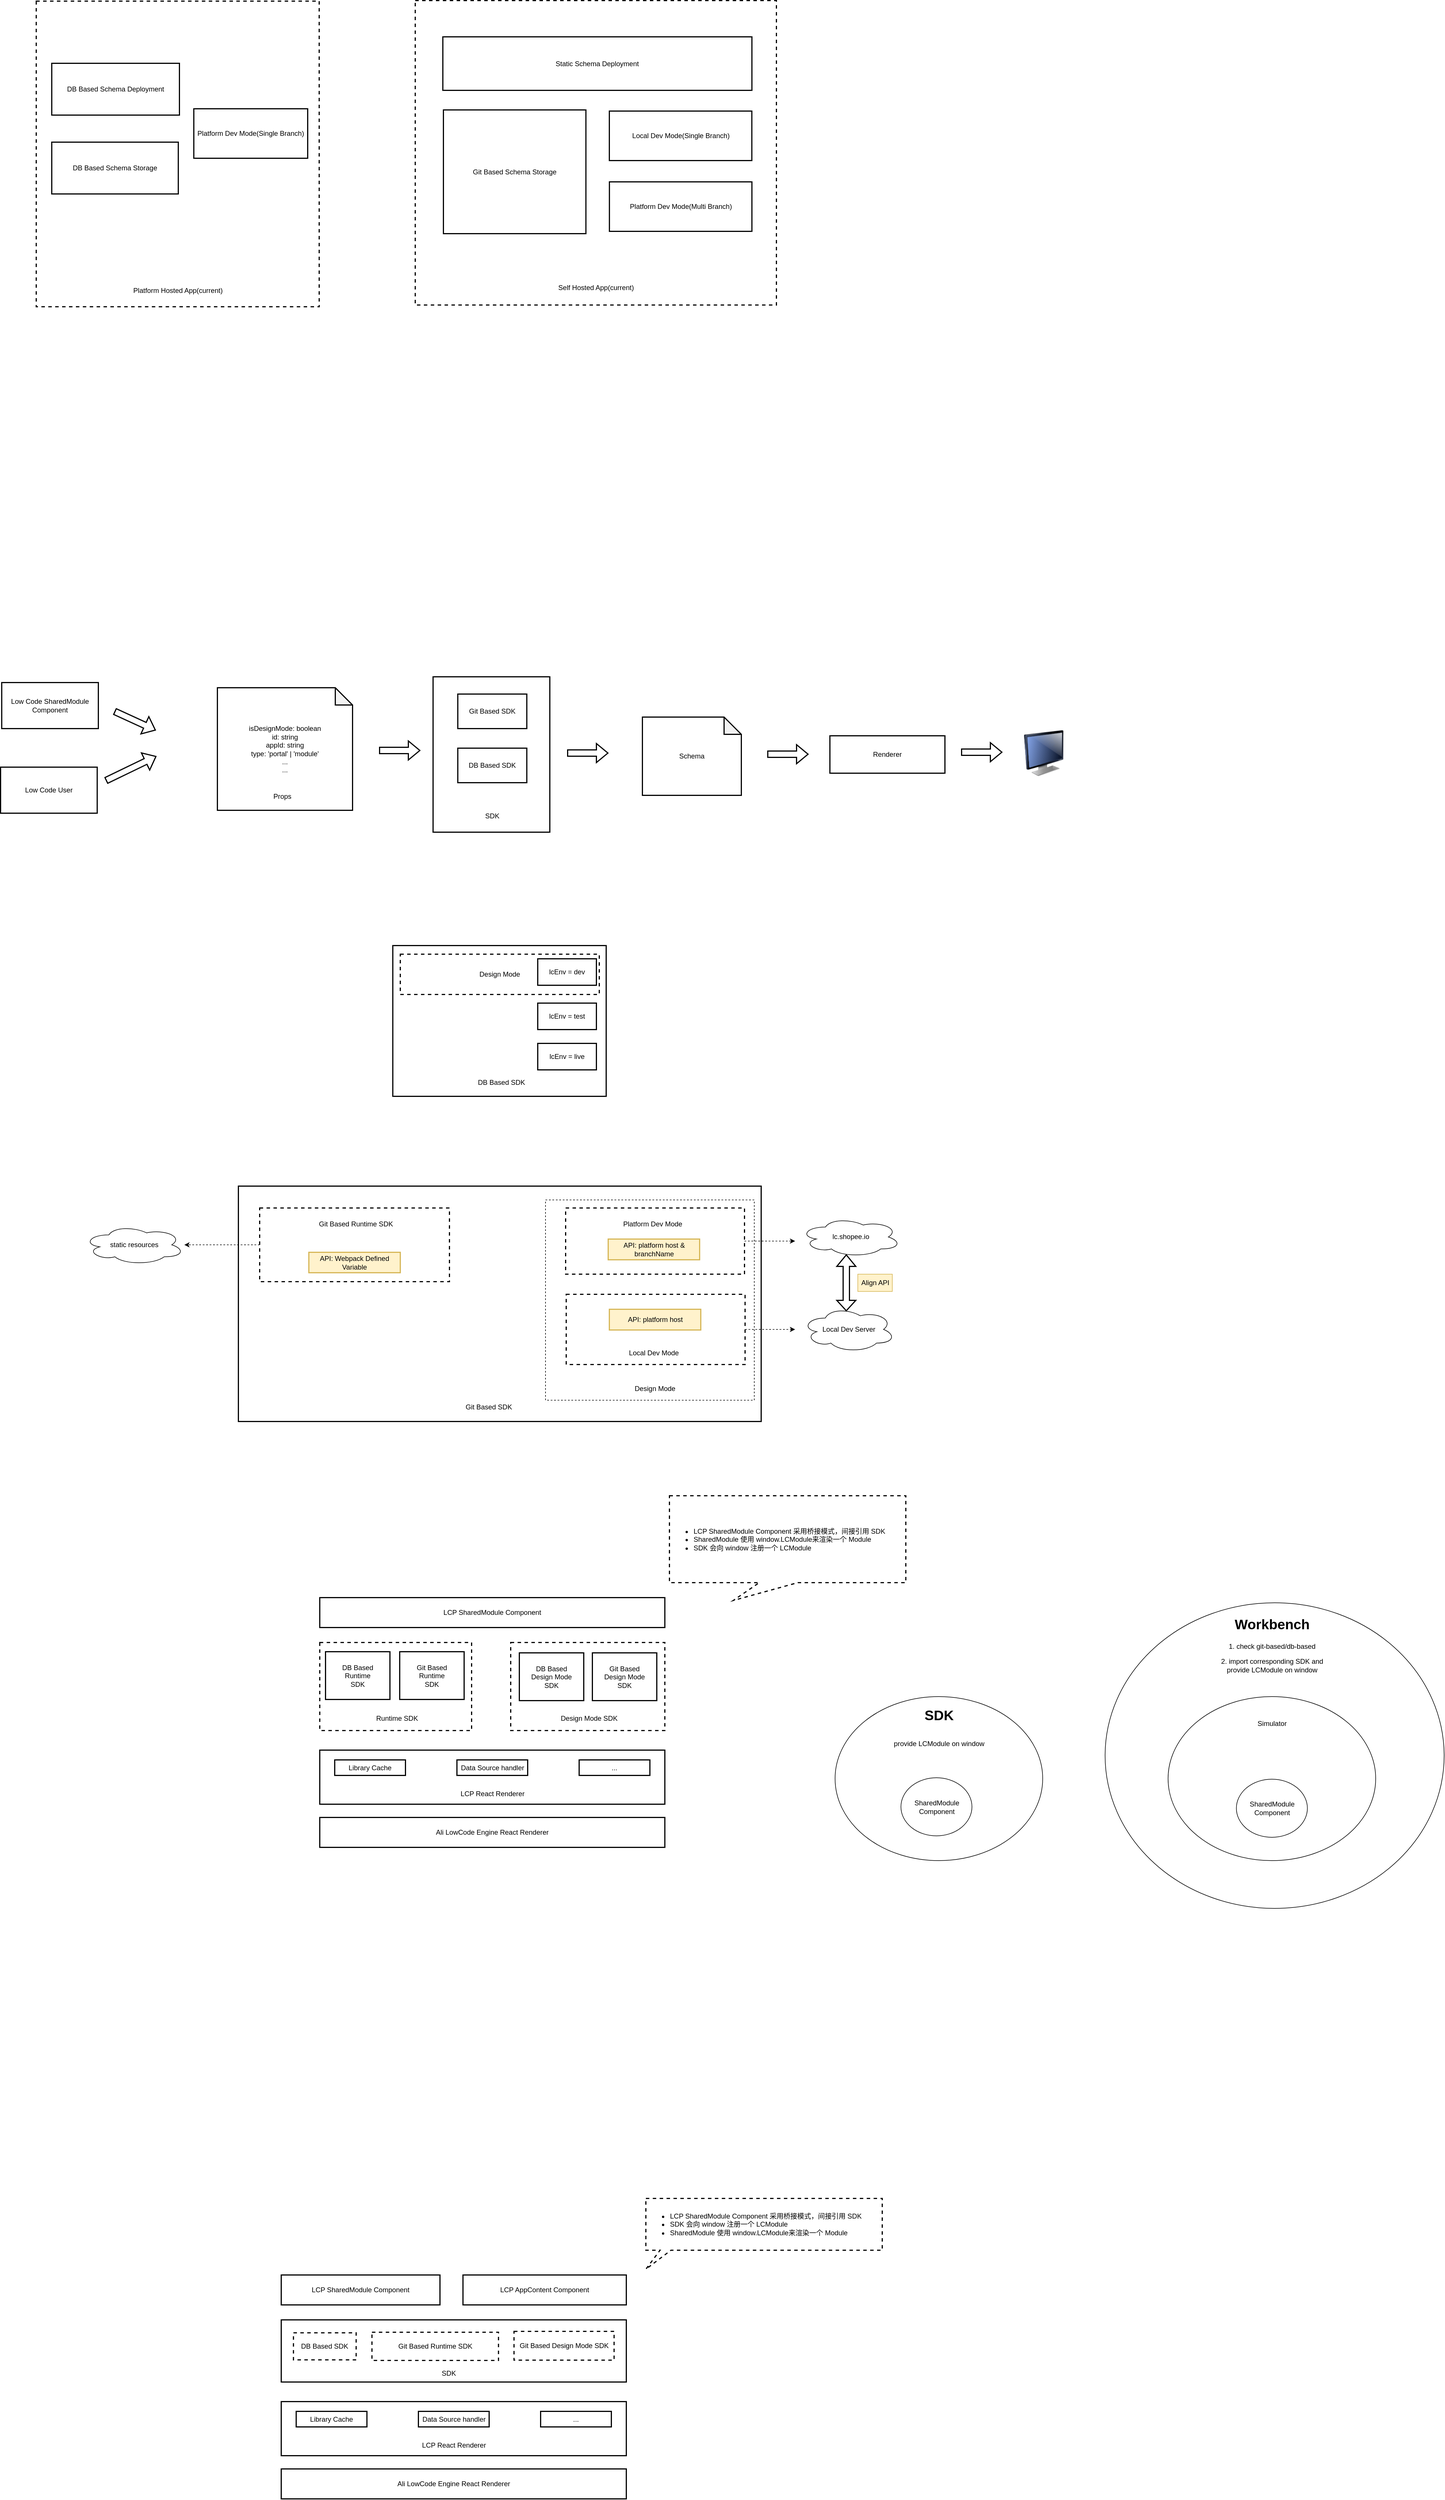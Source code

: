 <mxfile version="21.7.0" type="github">
  <diagram name="Page-1" id="zMhFkTFcq4nP1bQZMF7s">
    <mxGraphModel dx="1585" dy="2480" grid="0" gridSize="10" guides="1" tooltips="1" connect="1" arrows="1" fold="1" page="0" pageScale="1" pageWidth="827" pageHeight="1169" math="0" shadow="0">
      <root>
        <mxCell id="0" />
        <mxCell id="1" parent="0" />
        <mxCell id="_0B7o2slm0ZhwUwVEMTE-127" value="" style="ellipse;whiteSpace=wrap;html=1;" parent="1" vertex="1">
          <mxGeometry x="1952.5" y="1545" width="589.5" height="531" as="geometry" />
        </mxCell>
        <mxCell id="_0B7o2slm0ZhwUwVEMTE-31" value="" style="rounded=0;whiteSpace=wrap;html=1;strokeWidth=2;" parent="1" vertex="1">
          <mxGeometry x="445.5" y="821" width="909" height="409" as="geometry" />
        </mxCell>
        <mxCell id="_0B7o2slm0ZhwUwVEMTE-87" value="" style="rounded=0;whiteSpace=wrap;html=1;dashed=1;" parent="1" vertex="1">
          <mxGeometry x="979.5" y="845" width="363" height="348" as="geometry" />
        </mxCell>
        <mxCell id="_0B7o2slm0ZhwUwVEMTE-21" value="" style="rounded=0;whiteSpace=wrap;html=1;strokeWidth=2;" parent="1" vertex="1">
          <mxGeometry x="714" y="403" width="371" height="262" as="geometry" />
        </mxCell>
        <mxCell id="_0B7o2slm0ZhwUwVEMTE-22" value="DB Based SDK" style="text;strokeColor=none;align=center;fillColor=none;html=1;verticalAlign=middle;whiteSpace=wrap;rounded=0;" parent="1" vertex="1">
          <mxGeometry x="816" y="626" width="174" height="29" as="geometry" />
        </mxCell>
        <mxCell id="_0B7o2slm0ZhwUwVEMTE-27" value="Design Mode" style="rounded=0;whiteSpace=wrap;html=1;strokeWidth=2;dashed=1;" parent="1" vertex="1">
          <mxGeometry x="727" y="418" width="346" height="70" as="geometry" />
        </mxCell>
        <mxCell id="_0B7o2slm0ZhwUwVEMTE-32" value="Design Mode" style="text;strokeColor=none;align=center;fillColor=none;html=1;verticalAlign=middle;whiteSpace=wrap;rounded=0;" parent="1" vertex="1">
          <mxGeometry x="1083" y="1158" width="174" height="29" as="geometry" />
        </mxCell>
        <mxCell id="_0B7o2slm0ZhwUwVEMTE-38" style="edgeStyle=orthogonalEdgeStyle;rounded=0;orthogonalLoop=1;jettySize=auto;html=1;entryX=0;entryY=0.5;entryDx=0;entryDy=0;dashed=1;" parent="1" source="_0B7o2slm0ZhwUwVEMTE-33" edge="1">
          <mxGeometry relative="1" as="geometry">
            <mxPoint x="1413.5" y="916.5" as="targetPoint" />
          </mxGeometry>
        </mxCell>
        <mxCell id="_0B7o2slm0ZhwUwVEMTE-33" value="" style="rounded=0;whiteSpace=wrap;html=1;strokeWidth=2;dashed=1;" parent="1" vertex="1">
          <mxGeometry x="1014.5" y="859" width="311" height="115" as="geometry" />
        </mxCell>
        <mxCell id="_0B7o2slm0ZhwUwVEMTE-39" style="edgeStyle=orthogonalEdgeStyle;rounded=0;orthogonalLoop=1;jettySize=auto;html=1;dashed=1;" parent="1" source="_0B7o2slm0ZhwUwVEMTE-34" edge="1">
          <mxGeometry relative="1" as="geometry">
            <mxPoint x="1413.5" y="1070" as="targetPoint" />
          </mxGeometry>
        </mxCell>
        <mxCell id="_0B7o2slm0ZhwUwVEMTE-34" value="" style="rounded=0;whiteSpace=wrap;html=1;strokeWidth=2;dashed=1;" parent="1" vertex="1">
          <mxGeometry x="1015.5" y="1009" width="311" height="122" as="geometry" />
        </mxCell>
        <mxCell id="_0B7o2slm0ZhwUwVEMTE-40" value="" style="shape=flexArrow;endArrow=classic;startArrow=classic;html=1;rounded=0;width=10;startSize=5.33;strokeWidth=2;" parent="1" edge="1">
          <mxGeometry width="100" height="100" relative="1" as="geometry">
            <mxPoint x="1502.5" y="1038.5" as="sourcePoint" />
            <mxPoint x="1502.5" y="939.5" as="targetPoint" />
          </mxGeometry>
        </mxCell>
        <mxCell id="_0B7o2slm0ZhwUwVEMTE-41" value="Align API" style="text;strokeColor=#d6b656;align=center;fillColor=#fff2cc;html=1;verticalAlign=middle;whiteSpace=wrap;rounded=0;" parent="1" vertex="1">
          <mxGeometry x="1522.5" y="974" width="60" height="30" as="geometry" />
        </mxCell>
        <mxCell id="_0B7o2slm0ZhwUwVEMTE-42" value="Platform Dev Mode" style="text;strokeColor=none;align=center;fillColor=none;html=1;verticalAlign=middle;whiteSpace=wrap;rounded=0;" parent="1" vertex="1">
          <mxGeometry x="1078.5" y="872" width="174" height="29" as="geometry" />
        </mxCell>
        <mxCell id="_0B7o2slm0ZhwUwVEMTE-43" value="API: platform host &amp;amp; branchName" style="rounded=0;whiteSpace=wrap;html=1;strokeWidth=2;fillColor=#fff2cc;strokeColor=#d6b656;" parent="1" vertex="1">
          <mxGeometry x="1088.5" y="913" width="159" height="36" as="geometry" />
        </mxCell>
        <mxCell id="_0B7o2slm0ZhwUwVEMTE-45" value="lcEnv = dev" style="rounded=0;whiteSpace=wrap;html=1;strokeWidth=2;" parent="1" vertex="1">
          <mxGeometry x="966" y="426" width="102" height="46" as="geometry" />
        </mxCell>
        <mxCell id="_0B7o2slm0ZhwUwVEMTE-46" value="lcEnv = test" style="rounded=0;whiteSpace=wrap;html=1;strokeWidth=2;" parent="1" vertex="1">
          <mxGeometry x="966" y="503" width="102" height="46" as="geometry" />
        </mxCell>
        <mxCell id="_0B7o2slm0ZhwUwVEMTE-47" value="lcEnv = live" style="rounded=0;whiteSpace=wrap;html=1;strokeWidth=2;" parent="1" vertex="1">
          <mxGeometry x="966" y="573" width="102" height="46" as="geometry" />
        </mxCell>
        <mxCell id="_0B7o2slm0ZhwUwVEMTE-48" value="&lt;meta charset=&quot;utf-8&quot;&gt;&lt;span style=&quot;color: rgb(0, 0, 0); font-family: Helvetica; font-size: 12px; font-style: normal; font-variant-ligatures: normal; font-variant-caps: normal; font-weight: 400; letter-spacing: normal; orphans: 2; text-align: center; text-indent: 0px; text-transform: none; widows: 2; word-spacing: 0px; -webkit-text-stroke-width: 0px; background-color: rgb(255, 255, 255); text-decoration-thickness: initial; text-decoration-style: initial; text-decoration-color: initial; float: none; display: inline !important;&quot;&gt;lc.shopee.io&lt;/span&gt;" style="ellipse;shape=cloud;whiteSpace=wrap;html=1;" parent="1" vertex="1">
          <mxGeometry x="1422.5" y="874.75" width="175" height="69.25" as="geometry" />
        </mxCell>
        <mxCell id="_0B7o2slm0ZhwUwVEMTE-49" value="Local Dev Server" style="ellipse;shape=cloud;whiteSpace=wrap;html=1;" parent="1" vertex="1">
          <mxGeometry x="1425.5" y="1030.5" width="162" height="79" as="geometry" />
        </mxCell>
        <mxCell id="_0B7o2slm0ZhwUwVEMTE-52" value="API: platform host" style="rounded=0;whiteSpace=wrap;html=1;strokeWidth=2;fillColor=#fff2cc;strokeColor=#d6b656;" parent="1" vertex="1">
          <mxGeometry x="1090.5" y="1035" width="159" height="36" as="geometry" />
        </mxCell>
        <mxCell id="_0B7o2slm0ZhwUwVEMTE-53" value="Local Dev Mode" style="text;strokeColor=none;align=center;fillColor=none;html=1;verticalAlign=middle;whiteSpace=wrap;rounded=0;" parent="1" vertex="1">
          <mxGeometry x="1081" y="1096" width="174" height="29" as="geometry" />
        </mxCell>
        <mxCell id="_0B7o2slm0ZhwUwVEMTE-85" style="edgeStyle=orthogonalEdgeStyle;rounded=0;orthogonalLoop=1;jettySize=auto;html=1;dashed=1;" parent="1" source="_0B7o2slm0ZhwUwVEMTE-54" target="_0B7o2slm0ZhwUwVEMTE-83" edge="1">
          <mxGeometry relative="1" as="geometry" />
        </mxCell>
        <mxCell id="_0B7o2slm0ZhwUwVEMTE-54" value="" style="rounded=0;whiteSpace=wrap;html=1;strokeWidth=2;dashed=1;" parent="1" vertex="1">
          <mxGeometry x="482.5" y="859" width="330" height="128" as="geometry" />
        </mxCell>
        <mxCell id="_0B7o2slm0ZhwUwVEMTE-56" value="" style="rounded=0;whiteSpace=wrap;html=1;strokeWidth=2;" parent="1" vertex="1">
          <mxGeometry x="784" y="-64" width="203" height="270" as="geometry" />
        </mxCell>
        <mxCell id="_0B7o2slm0ZhwUwVEMTE-60" value="Renderer" style="rounded=0;whiteSpace=wrap;html=1;strokeWidth=2;" parent="1" vertex="1">
          <mxGeometry x="1474" y="38.5" width="200" height="65" as="geometry" />
        </mxCell>
        <mxCell id="_0B7o2slm0ZhwUwVEMTE-64" value="" style="image;html=1;image=img/lib/clip_art/computers/Monitor_128x128.png" parent="1" vertex="1">
          <mxGeometry x="1806" y="29" width="80" height="80" as="geometry" />
        </mxCell>
        <mxCell id="_0B7o2slm0ZhwUwVEMTE-65" value="" style="shape=flexArrow;endArrow=classic;html=1;rounded=0;strokeWidth=2;" parent="1" edge="1">
          <mxGeometry width="50" height="50" relative="1" as="geometry">
            <mxPoint x="1365" y="70.5" as="sourcePoint" />
            <mxPoint x="1437" y="70.5" as="targetPoint" />
          </mxGeometry>
        </mxCell>
        <mxCell id="_0B7o2slm0ZhwUwVEMTE-66" value="" style="shape=flexArrow;endArrow=classic;html=1;rounded=0;strokeWidth=2;" parent="1" edge="1">
          <mxGeometry width="50" height="50" relative="1" as="geometry">
            <mxPoint x="1702" y="67" as="sourcePoint" />
            <mxPoint x="1774" y="67" as="targetPoint" />
          </mxGeometry>
        </mxCell>
        <mxCell id="_0B7o2slm0ZhwUwVEMTE-67" value="" style="shape=flexArrow;endArrow=classic;html=1;rounded=0;strokeWidth=2;" parent="1" edge="1">
          <mxGeometry width="50" height="50" relative="1" as="geometry">
            <mxPoint x="1017" y="68.5" as="sourcePoint" />
            <mxPoint x="1089" y="68.5" as="targetPoint" />
          </mxGeometry>
        </mxCell>
        <mxCell id="_0B7o2slm0ZhwUwVEMTE-68" value="" style="shape=flexArrow;endArrow=classic;html=1;rounded=0;strokeWidth=2;" parent="1" edge="1">
          <mxGeometry width="50" height="50" relative="1" as="geometry">
            <mxPoint x="690" y="64" as="sourcePoint" />
            <mxPoint x="762" y="64" as="targetPoint" />
          </mxGeometry>
        </mxCell>
        <mxCell id="_0B7o2slm0ZhwUwVEMTE-69" value="Low Code SharedModule Component" style="rounded=0;whiteSpace=wrap;html=1;strokeWidth=2;" parent="1" vertex="1">
          <mxGeometry x="34" y="-54" width="168" height="80" as="geometry" />
        </mxCell>
        <mxCell id="_0B7o2slm0ZhwUwVEMTE-70" value="Low Code User" style="rounded=0;whiteSpace=wrap;html=1;strokeWidth=2;" parent="1" vertex="1">
          <mxGeometry x="32" y="93" width="168" height="80" as="geometry" />
        </mxCell>
        <mxCell id="_0B7o2slm0ZhwUwVEMTE-71" value="" style="shape=flexArrow;endArrow=classic;html=1;rounded=0;strokeWidth=2;" parent="1" edge="1">
          <mxGeometry width="50" height="50" relative="1" as="geometry">
            <mxPoint x="230" y="-4" as="sourcePoint" />
            <mxPoint x="302" y="29" as="targetPoint" />
          </mxGeometry>
        </mxCell>
        <mxCell id="_0B7o2slm0ZhwUwVEMTE-73" value="" style="shape=flexArrow;endArrow=classic;html=1;rounded=0;strokeWidth=2;" parent="1" edge="1">
          <mxGeometry width="50" height="50" relative="1" as="geometry">
            <mxPoint x="215" y="116.5" as="sourcePoint" />
            <mxPoint x="303" y="74" as="targetPoint" />
          </mxGeometry>
        </mxCell>
        <mxCell id="_0B7o2slm0ZhwUwVEMTE-74" value="SDK" style="text;strokeColor=none;align=center;fillColor=none;html=1;verticalAlign=middle;whiteSpace=wrap;rounded=0;strokeWidth=2;" parent="1" vertex="1">
          <mxGeometry x="857" y="163" width="60" height="30" as="geometry" />
        </mxCell>
        <mxCell id="_0B7o2slm0ZhwUwVEMTE-75" value="Git Based SDK" style="rounded=0;whiteSpace=wrap;html=1;strokeWidth=2;" parent="1" vertex="1">
          <mxGeometry x="827" y="-34" width="120" height="60" as="geometry" />
        </mxCell>
        <mxCell id="_0B7o2slm0ZhwUwVEMTE-76" value="DB Based SDK" style="rounded=0;whiteSpace=wrap;html=1;strokeWidth=2;" parent="1" vertex="1">
          <mxGeometry x="827" y="60" width="120" height="60" as="geometry" />
        </mxCell>
        <mxCell id="_0B7o2slm0ZhwUwVEMTE-77" value="&lt;span style=&quot;color: rgb(0, 0, 0); font-family: Helvetica; font-size: 12px; font-style: normal; font-variant-ligatures: normal; font-variant-caps: normal; font-weight: 400; letter-spacing: normal; orphans: 2; text-indent: 0px; text-transform: none; widows: 2; word-spacing: 0px; -webkit-text-stroke-width: 0px; background-color: rgb(255, 255, 255); text-decoration-thickness: initial; text-decoration-style: initial; text-decoration-color: initial; float: none; display: inline !important;&quot;&gt;isDesignMode: boolean&lt;/span&gt;&lt;br style=&quot;border-color: var(--border-color); color: rgb(0, 0, 0); font-family: Helvetica; font-size: 12px; font-style: normal; font-variant-ligatures: normal; font-variant-caps: normal; font-weight: 400; letter-spacing: normal; orphans: 2; text-indent: 0px; text-transform: none; widows: 2; word-spacing: 0px; -webkit-text-stroke-width: 0px; background-color: rgb(255, 255, 255); text-decoration-thickness: initial; text-decoration-style: initial; text-decoration-color: initial;&quot;&gt;&lt;span style=&quot;color: rgb(0, 0, 0); font-family: Helvetica; font-size: 12px; font-style: normal; font-variant-ligatures: normal; font-variant-caps: normal; font-weight: 400; letter-spacing: normal; orphans: 2; text-indent: 0px; text-transform: none; widows: 2; word-spacing: 0px; -webkit-text-stroke-width: 0px; background-color: rgb(255, 255, 255); text-decoration-thickness: initial; text-decoration-style: initial; text-decoration-color: initial; float: none; display: inline !important;&quot;&gt;id: string&lt;br&gt;&lt;/span&gt;appId: string&lt;br style=&quot;border-color: var(--border-color); color: rgb(0, 0, 0); font-family: Helvetica; font-size: 12px; font-style: normal; font-variant-ligatures: normal; font-variant-caps: normal; font-weight: 400; letter-spacing: normal; orphans: 2; text-indent: 0px; text-transform: none; widows: 2; word-spacing: 0px; -webkit-text-stroke-width: 0px; background-color: rgb(255, 255, 255); text-decoration-thickness: initial; text-decoration-style: initial; text-decoration-color: initial;&quot;&gt;&lt;span style=&quot;color: rgb(0, 0, 0); font-family: Helvetica; font-size: 12px; font-style: normal; font-variant-ligatures: normal; font-variant-caps: normal; font-weight: 400; letter-spacing: normal; orphans: 2; text-indent: 0px; text-transform: none; widows: 2; word-spacing: 0px; -webkit-text-stroke-width: 0px; background-color: rgb(255, 255, 255); text-decoration-thickness: initial; text-decoration-style: initial; text-decoration-color: initial; float: none; display: inline !important;&quot;&gt;type: &#39;portal&#39; | &#39;module&#39;&lt;br&gt;&lt;/span&gt;...&lt;br&gt;..." style="shape=note;whiteSpace=wrap;html=1;backgroundOutline=1;darkOpacity=0.05;strokeWidth=2;align=center;" parent="1" vertex="1">
          <mxGeometry x="409" y="-45" width="235" height="213" as="geometry" />
        </mxCell>
        <mxCell id="_0B7o2slm0ZhwUwVEMTE-78" value="Schema" style="shape=note;whiteSpace=wrap;html=1;backgroundOutline=1;darkOpacity=0.05;strokeWidth=2;align=center;" parent="1" vertex="1">
          <mxGeometry x="1148" y="6" width="172" height="136" as="geometry" />
        </mxCell>
        <mxCell id="_0B7o2slm0ZhwUwVEMTE-79" value="Props" style="text;strokeColor=none;align=center;fillColor=none;html=1;verticalAlign=middle;whiteSpace=wrap;rounded=0;" parent="1" vertex="1">
          <mxGeometry x="492" y="129" width="60" height="30" as="geometry" />
        </mxCell>
        <mxCell id="_0B7o2slm0ZhwUwVEMTE-80" value="API: Webpack Defined Variable" style="rounded=0;whiteSpace=wrap;html=1;strokeWidth=2;fillColor=#fff2cc;strokeColor=#d6b656;" parent="1" vertex="1">
          <mxGeometry x="568" y="936" width="159" height="35.5" as="geometry" />
        </mxCell>
        <mxCell id="_0B7o2slm0ZhwUwVEMTE-81" value="Git Based Runtime SDK" style="text;strokeColor=none;align=center;fillColor=none;html=1;verticalAlign=middle;whiteSpace=wrap;rounded=0;" parent="1" vertex="1">
          <mxGeometry x="562.5" y="872" width="174" height="29" as="geometry" />
        </mxCell>
        <mxCell id="_0B7o2slm0ZhwUwVEMTE-83" value="&lt;span style=&quot;color: rgb(0, 0, 0); font-family: Helvetica; font-size: 12px; font-style: normal; font-variant-ligatures: normal; font-variant-caps: normal; font-weight: 400; letter-spacing: normal; orphans: 2; text-align: center; text-indent: 0px; text-transform: none; widows: 2; word-spacing: 0px; -webkit-text-stroke-width: 0px; background-color: rgb(255, 255, 255); text-decoration-thickness: initial; text-decoration-style: initial; text-decoration-color: initial; float: none; display: inline !important;&quot;&gt;static resources&lt;/span&gt;" style="ellipse;shape=cloud;whiteSpace=wrap;html=1;" parent="1" vertex="1">
          <mxGeometry x="176.5" y="888.38" width="175" height="69.25" as="geometry" />
        </mxCell>
        <mxCell id="_0B7o2slm0ZhwUwVEMTE-86" value="Git Based SDK" style="text;strokeColor=none;align=center;fillColor=none;html=1;verticalAlign=middle;whiteSpace=wrap;rounded=0;" parent="1" vertex="1">
          <mxGeometry x="793.5" y="1190" width="174" height="29" as="geometry" />
        </mxCell>
        <mxCell id="_0B7o2slm0ZhwUwVEMTE-88" value="Ali LowCode Engine React Renderer" style="rounded=0;whiteSpace=wrap;html=1;strokeWidth=2;" parent="1" vertex="1">
          <mxGeometry x="587" y="1918" width="600" height="52" as="geometry" />
        </mxCell>
        <mxCell id="_0B7o2slm0ZhwUwVEMTE-89" value="" style="rounded=0;whiteSpace=wrap;html=1;strokeWidth=2;" parent="1" vertex="1">
          <mxGeometry x="587" y="1801" width="600" height="94" as="geometry" />
        </mxCell>
        <mxCell id="_0B7o2slm0ZhwUwVEMTE-90" value="Library Cache" style="rounded=0;whiteSpace=wrap;html=1;strokeWidth=2;" parent="1" vertex="1">
          <mxGeometry x="613" y="1818" width="123" height="27" as="geometry" />
        </mxCell>
        <mxCell id="_0B7o2slm0ZhwUwVEMTE-91" value="Data Source handler" style="rounded=0;whiteSpace=wrap;html=1;strokeWidth=2;" parent="1" vertex="1">
          <mxGeometry x="825.5" y="1818" width="123" height="27" as="geometry" />
        </mxCell>
        <mxCell id="_0B7o2slm0ZhwUwVEMTE-92" value="..." style="rounded=0;whiteSpace=wrap;html=1;strokeWidth=2;" parent="1" vertex="1">
          <mxGeometry x="1038" y="1818" width="123" height="27" as="geometry" />
        </mxCell>
        <mxCell id="_0B7o2slm0ZhwUwVEMTE-93" value="LCP React Renderer" style="text;strokeColor=none;align=center;fillColor=none;html=1;verticalAlign=middle;whiteSpace=wrap;rounded=0;" parent="1" vertex="1">
          <mxGeometry x="716.5" y="1862" width="341" height="30" as="geometry" />
        </mxCell>
        <mxCell id="_0B7o2slm0ZhwUwVEMTE-94" value="" style="rounded=0;whiteSpace=wrap;html=1;strokeWidth=2;dashed=1;" parent="1" vertex="1">
          <mxGeometry x="587" y="1614" width="264" height="153" as="geometry" />
        </mxCell>
        <mxCell id="_0B7o2slm0ZhwUwVEMTE-95" value="" style="rounded=0;whiteSpace=wrap;html=1;strokeWidth=2;dashed=1;" parent="1" vertex="1">
          <mxGeometry x="919" y="1614" width="268" height="153" as="geometry" />
        </mxCell>
        <mxCell id="_0B7o2slm0ZhwUwVEMTE-96" value="Runtime SDK" style="text;strokeColor=none;align=center;fillColor=none;html=1;verticalAlign=middle;whiteSpace=wrap;rounded=0;" parent="1" vertex="1">
          <mxGeometry x="616" y="1730" width="211" height="31" as="geometry" />
        </mxCell>
        <mxCell id="_0B7o2slm0ZhwUwVEMTE-97" value="Design Mode SDK" style="text;strokeColor=none;align=center;fillColor=none;html=1;verticalAlign=middle;whiteSpace=wrap;rounded=0;" parent="1" vertex="1">
          <mxGeometry x="950" y="1730" width="211" height="31" as="geometry" />
        </mxCell>
        <mxCell id="_0B7o2slm0ZhwUwVEMTE-98" value="LCP SharedModule Component" style="rounded=0;whiteSpace=wrap;html=1;strokeWidth=2;" parent="1" vertex="1">
          <mxGeometry x="587" y="1536" width="600" height="52" as="geometry" />
        </mxCell>
        <mxCell id="_0B7o2slm0ZhwUwVEMTE-99" value="DB Based&lt;br&gt;Runtime&lt;br&gt;SDK" style="rounded=0;whiteSpace=wrap;html=1;strokeWidth=2;" parent="1" vertex="1">
          <mxGeometry x="597" y="1630" width="112" height="83" as="geometry" />
        </mxCell>
        <mxCell id="_0B7o2slm0ZhwUwVEMTE-100" value="Git Based&lt;br&gt;Runtime&lt;br&gt;SDK" style="rounded=0;whiteSpace=wrap;html=1;strokeWidth=2;" parent="1" vertex="1">
          <mxGeometry x="726" y="1630" width="112" height="83" as="geometry" />
        </mxCell>
        <mxCell id="_0B7o2slm0ZhwUwVEMTE-101" value="DB Based&lt;br&gt;Design Mode&lt;br&gt;SDK" style="rounded=0;whiteSpace=wrap;html=1;strokeWidth=2;" parent="1" vertex="1">
          <mxGeometry x="934" y="1632" width="112" height="83" as="geometry" />
        </mxCell>
        <mxCell id="_0B7o2slm0ZhwUwVEMTE-102" value="Git Based&lt;br&gt;Design Mode&lt;br&gt;SDK" style="rounded=0;whiteSpace=wrap;html=1;strokeWidth=2;" parent="1" vertex="1">
          <mxGeometry x="1061" y="1632" width="112" height="83" as="geometry" />
        </mxCell>
        <mxCell id="_0B7o2slm0ZhwUwVEMTE-119" value="&lt;ul&gt;&lt;li&gt;LCP SharedModule Component 采用桥接模式，间接引用 SDK&lt;/li&gt;&lt;li&gt;SharedModule 使用 window.LCModule来渲染一个 Module&lt;/li&gt;&lt;li&gt;SDK 会向 window 注册一个 LCModule&lt;/li&gt;&lt;/ul&gt;" style="shape=callout;whiteSpace=wrap;html=1;perimeter=calloutPerimeter;strokeWidth=2;base=67;size=31;position=0.38;position2=0.27;dashed=1;align=left;" parent="1" vertex="1">
          <mxGeometry x="1195" y="1359" width="411" height="182" as="geometry" />
        </mxCell>
        <mxCell id="_0B7o2slm0ZhwUwVEMTE-120" value="" style="ellipse;whiteSpace=wrap;html=1;" parent="1" vertex="1">
          <mxGeometry x="1483" y="1708" width="361" height="285" as="geometry" />
        </mxCell>
        <mxCell id="_0B7o2slm0ZhwUwVEMTE-121" value="SharedModule Component" style="ellipse;whiteSpace=wrap;html=1;" parent="1" vertex="1">
          <mxGeometry x="1597.5" y="1849" width="123.5" height="101" as="geometry" />
        </mxCell>
        <mxCell id="_0B7o2slm0ZhwUwVEMTE-123" value="" style="ellipse;whiteSpace=wrap;html=1;" parent="1" vertex="1">
          <mxGeometry x="2062" y="1708" width="361" height="285" as="geometry" />
        </mxCell>
        <mxCell id="_0B7o2slm0ZhwUwVEMTE-124" value="SharedModule Component" style="ellipse;whiteSpace=wrap;html=1;" parent="1" vertex="1">
          <mxGeometry x="2180.75" y="1851.5" width="123.5" height="101" as="geometry" />
        </mxCell>
        <mxCell id="_0B7o2slm0ZhwUwVEMTE-125" value="Simulator" style="text;strokeColor=none;align=center;fillColor=none;html=1;verticalAlign=middle;whiteSpace=wrap;rounded=0;" parent="1" vertex="1">
          <mxGeometry x="2212.5" y="1739.5" width="60" height="30" as="geometry" />
        </mxCell>
        <mxCell id="_0B7o2slm0ZhwUwVEMTE-129" value="&lt;h1&gt;Workbench&lt;/h1&gt;&lt;p&gt;1. check git-based/db-based&lt;/p&gt;&lt;p&gt;2. import corresponding SDK and provide LCModule on window&lt;/p&gt;" style="text;html=1;strokeColor=none;fillColor=none;spacing=5;spacingTop=-20;whiteSpace=wrap;overflow=hidden;rounded=0;align=center;" parent="1" vertex="1">
          <mxGeometry x="2147.5" y="1563" width="190" height="120" as="geometry" />
        </mxCell>
        <mxCell id="_0B7o2slm0ZhwUwVEMTE-130" value="&lt;h1&gt;&lt;span style=&quot;background-color: initial;&quot;&gt;SDK&lt;/span&gt;&lt;/h1&gt;&lt;h1&gt;&lt;span style=&quot;background-color: initial; font-size: 12px; font-weight: normal;&quot;&gt;provide LCModule on window&lt;/span&gt;&lt;br&gt;&lt;/h1&gt;" style="text;html=1;strokeColor=none;fillColor=none;spacing=5;spacingTop=-20;whiteSpace=wrap;overflow=hidden;rounded=0;align=center;" parent="1" vertex="1">
          <mxGeometry x="1574.5" y="1721" width="178" height="104" as="geometry" />
        </mxCell>
        <mxCell id="_0B7o2slm0ZhwUwVEMTE-145" value="" style="rounded=0;whiteSpace=wrap;html=1;strokeWidth=2;dashed=1;" parent="1" vertex="1">
          <mxGeometry x="94" y="-1238" width="492" height="531" as="geometry" />
        </mxCell>
        <mxCell id="_0B7o2slm0ZhwUwVEMTE-146" value="" style="rounded=0;whiteSpace=wrap;html=1;strokeWidth=2;dashed=1;" parent="1" vertex="1">
          <mxGeometry x="753" y="-1239" width="628" height="529" as="geometry" />
        </mxCell>
        <mxCell id="_0B7o2slm0ZhwUwVEMTE-147" value="Git Based Schema Storage" style="rounded=0;whiteSpace=wrap;html=1;strokeWidth=2;" parent="1" vertex="1">
          <mxGeometry x="802" y="-1049" width="247.75" height="215" as="geometry" />
        </mxCell>
        <mxCell id="_0B7o2slm0ZhwUwVEMTE-148" value="Static Schema Deployment" style="rounded=0;whiteSpace=wrap;html=1;strokeWidth=2;" parent="1" vertex="1">
          <mxGeometry x="801" y="-1176" width="537.38" height="93" as="geometry" />
        </mxCell>
        <mxCell id="_0B7o2slm0ZhwUwVEMTE-149" value="DB Based Schema Storage" style="rounded=0;whiteSpace=wrap;html=1;strokeWidth=2;" parent="1" vertex="1">
          <mxGeometry x="121" y="-993" width="220" height="90" as="geometry" />
        </mxCell>
        <mxCell id="_0B7o2slm0ZhwUwVEMTE-150" value="DB Based Schema Deployment" style="rounded=0;whiteSpace=wrap;html=1;strokeWidth=2;" parent="1" vertex="1">
          <mxGeometry x="121" y="-1130" width="222" height="90" as="geometry" />
        </mxCell>
        <mxCell id="_0B7o2slm0ZhwUwVEMTE-151" value="Local Dev Mode(Single Branch)" style="rounded=0;whiteSpace=wrap;html=1;strokeWidth=2;" parent="1" vertex="1">
          <mxGeometry x="1090.5" y="-1047" width="247.75" height="86" as="geometry" />
        </mxCell>
        <mxCell id="_0B7o2slm0ZhwUwVEMTE-152" value="Platform Dev Mode(Multi Branch)" style="rounded=0;whiteSpace=wrap;html=1;strokeWidth=2;" parent="1" vertex="1">
          <mxGeometry x="1090.63" y="-924" width="247.75" height="86" as="geometry" />
        </mxCell>
        <mxCell id="_0B7o2slm0ZhwUwVEMTE-153" value="Platform Hosted App(current)" style="text;html=1;strokeColor=none;fillColor=none;align=center;verticalAlign=middle;whiteSpace=wrap;rounded=0;" parent="1" vertex="1">
          <mxGeometry x="259.5" y="-750" width="161" height="30" as="geometry" />
        </mxCell>
        <mxCell id="_0B7o2slm0ZhwUwVEMTE-154" value="Self Hosted App(current)" style="text;html=1;strokeColor=none;fillColor=none;align=center;verticalAlign=middle;whiteSpace=wrap;rounded=0;" parent="1" vertex="1">
          <mxGeometry x="986.5" y="-755" width="161" height="30" as="geometry" />
        </mxCell>
        <mxCell id="_0B7o2slm0ZhwUwVEMTE-155" value="Platform Dev Mode(Single Branch)" style="rounded=0;whiteSpace=wrap;html=1;strokeWidth=2;" parent="1" vertex="1">
          <mxGeometry x="368" y="-1051" width="198" height="86" as="geometry" />
        </mxCell>
        <mxCell id="jl2vGwOmTn_YA1KFXP_T-1" value="Ali LowCode Engine React Renderer" style="rounded=0;whiteSpace=wrap;html=1;strokeWidth=2;" vertex="1" parent="1">
          <mxGeometry x="520" y="3050" width="600" height="52" as="geometry" />
        </mxCell>
        <mxCell id="jl2vGwOmTn_YA1KFXP_T-2" value="" style="rounded=0;whiteSpace=wrap;html=1;strokeWidth=2;" vertex="1" parent="1">
          <mxGeometry x="520" y="2933" width="600" height="94" as="geometry" />
        </mxCell>
        <mxCell id="jl2vGwOmTn_YA1KFXP_T-3" value="Library Cache" style="rounded=0;whiteSpace=wrap;html=1;strokeWidth=2;" vertex="1" parent="1">
          <mxGeometry x="546" y="2950" width="123" height="27" as="geometry" />
        </mxCell>
        <mxCell id="jl2vGwOmTn_YA1KFXP_T-4" value="Data Source handler" style="rounded=0;whiteSpace=wrap;html=1;strokeWidth=2;" vertex="1" parent="1">
          <mxGeometry x="758.5" y="2950" width="123" height="27" as="geometry" />
        </mxCell>
        <mxCell id="jl2vGwOmTn_YA1KFXP_T-5" value="..." style="rounded=0;whiteSpace=wrap;html=1;strokeWidth=2;" vertex="1" parent="1">
          <mxGeometry x="971" y="2950" width="123" height="27" as="geometry" />
        </mxCell>
        <mxCell id="jl2vGwOmTn_YA1KFXP_T-6" value="LCP React Renderer" style="text;strokeColor=none;align=center;fillColor=none;html=1;verticalAlign=middle;whiteSpace=wrap;rounded=0;" vertex="1" parent="1">
          <mxGeometry x="649.5" y="2994" width="341" height="30" as="geometry" />
        </mxCell>
        <mxCell id="jl2vGwOmTn_YA1KFXP_T-7" value="" style="rounded=0;whiteSpace=wrap;html=1;strokeWidth=2;" vertex="1" parent="1">
          <mxGeometry x="520" y="2791" width="600" height="108" as="geometry" />
        </mxCell>
        <mxCell id="jl2vGwOmTn_YA1KFXP_T-9" value="SDK" style="text;strokeColor=none;align=center;fillColor=none;html=1;verticalAlign=middle;whiteSpace=wrap;rounded=0;" vertex="1" parent="1">
          <mxGeometry x="706" y="2868" width="211" height="31" as="geometry" />
        </mxCell>
        <mxCell id="jl2vGwOmTn_YA1KFXP_T-11" value="LCP SharedModule Component" style="rounded=0;whiteSpace=wrap;html=1;strokeWidth=2;" vertex="1" parent="1">
          <mxGeometry x="520" y="2713" width="276" height="52" as="geometry" />
        </mxCell>
        <mxCell id="jl2vGwOmTn_YA1KFXP_T-12" value="DB Based SDK" style="rounded=0;whiteSpace=wrap;html=1;strokeWidth=2;dashed=1;" vertex="1" parent="1">
          <mxGeometry x="541.25" y="2813.5" width="109" height="47" as="geometry" />
        </mxCell>
        <mxCell id="jl2vGwOmTn_YA1KFXP_T-13" value="Git Based Runtime SDK" style="rounded=0;whiteSpace=wrap;html=1;strokeWidth=2;dashed=1;" vertex="1" parent="1">
          <mxGeometry x="677.75" y="2812.5" width="220" height="49" as="geometry" />
        </mxCell>
        <mxCell id="jl2vGwOmTn_YA1KFXP_T-15" value="Git Based Design Mode SDK" style="rounded=0;whiteSpace=wrap;html=1;strokeWidth=2;dashed=1;" vertex="1" parent="1">
          <mxGeometry x="924.75" y="2811" width="174" height="50" as="geometry" />
        </mxCell>
        <mxCell id="jl2vGwOmTn_YA1KFXP_T-16" value="&lt;ul&gt;&lt;li&gt;LCP SharedModule Component 采用桥接模式，间接引用 SDK&lt;/li&gt;&lt;li style=&quot;border-color: var(--border-color);&quot;&gt;SDK 会向 window 注册一个 LCModule&lt;/li&gt;&lt;li&gt;SharedModule 使用 window.LCModule来渲染一个 Module&lt;/li&gt;&lt;/ul&gt;" style="shape=callout;whiteSpace=wrap;html=1;perimeter=calloutPerimeter;strokeWidth=2;base=19;size=33;position=0.06;position2=0;dashed=1;align=left;" vertex="1" parent="1">
          <mxGeometry x="1154" y="2580" width="411" height="123" as="geometry" />
        </mxCell>
        <mxCell id="jl2vGwOmTn_YA1KFXP_T-17" value="LCP AppContent Component" style="rounded=0;whiteSpace=wrap;html=1;strokeWidth=2;" vertex="1" parent="1">
          <mxGeometry x="836" y="2713" width="284" height="52" as="geometry" />
        </mxCell>
      </root>
    </mxGraphModel>
  </diagram>
</mxfile>

